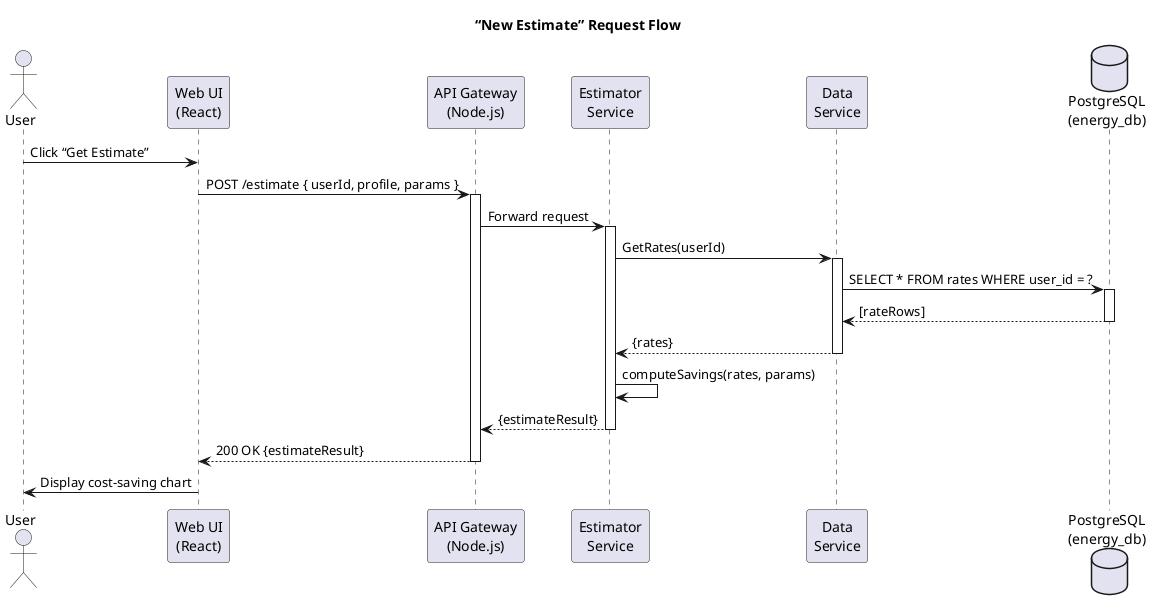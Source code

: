 @startuml
'–– Title for clarity ––
title “New Estimate” Request Flow

actor User
participant "Web UI\n(React)" as UI
participant "API Gateway\n(Node.js)" as API
participant "Estimator\nService" as EST
participant "Data\nService" as DS
database "PostgreSQL\n(energy_db)" as DB

User -> UI : Click “Get Estimate”
UI -> API : POST /estimate { userId, profile, params }
activate API

API -> EST : Forward request
activate EST

EST -> DS : GetRates(userId)
activate DS

DS -> DB : SELECT * FROM rates WHERE user_id = ?
activate DB
DB --> DS : [rateRows]
deactivate DB

DS --> EST : {rates}
deactivate DS

EST -> EST : computeSavings(rates, params)
EST --> API : {estimateResult}
deactivate EST

API --> UI : 200 OK {estimateResult}
deactivate API

UI -> User : Display cost-saving chart

@enduml